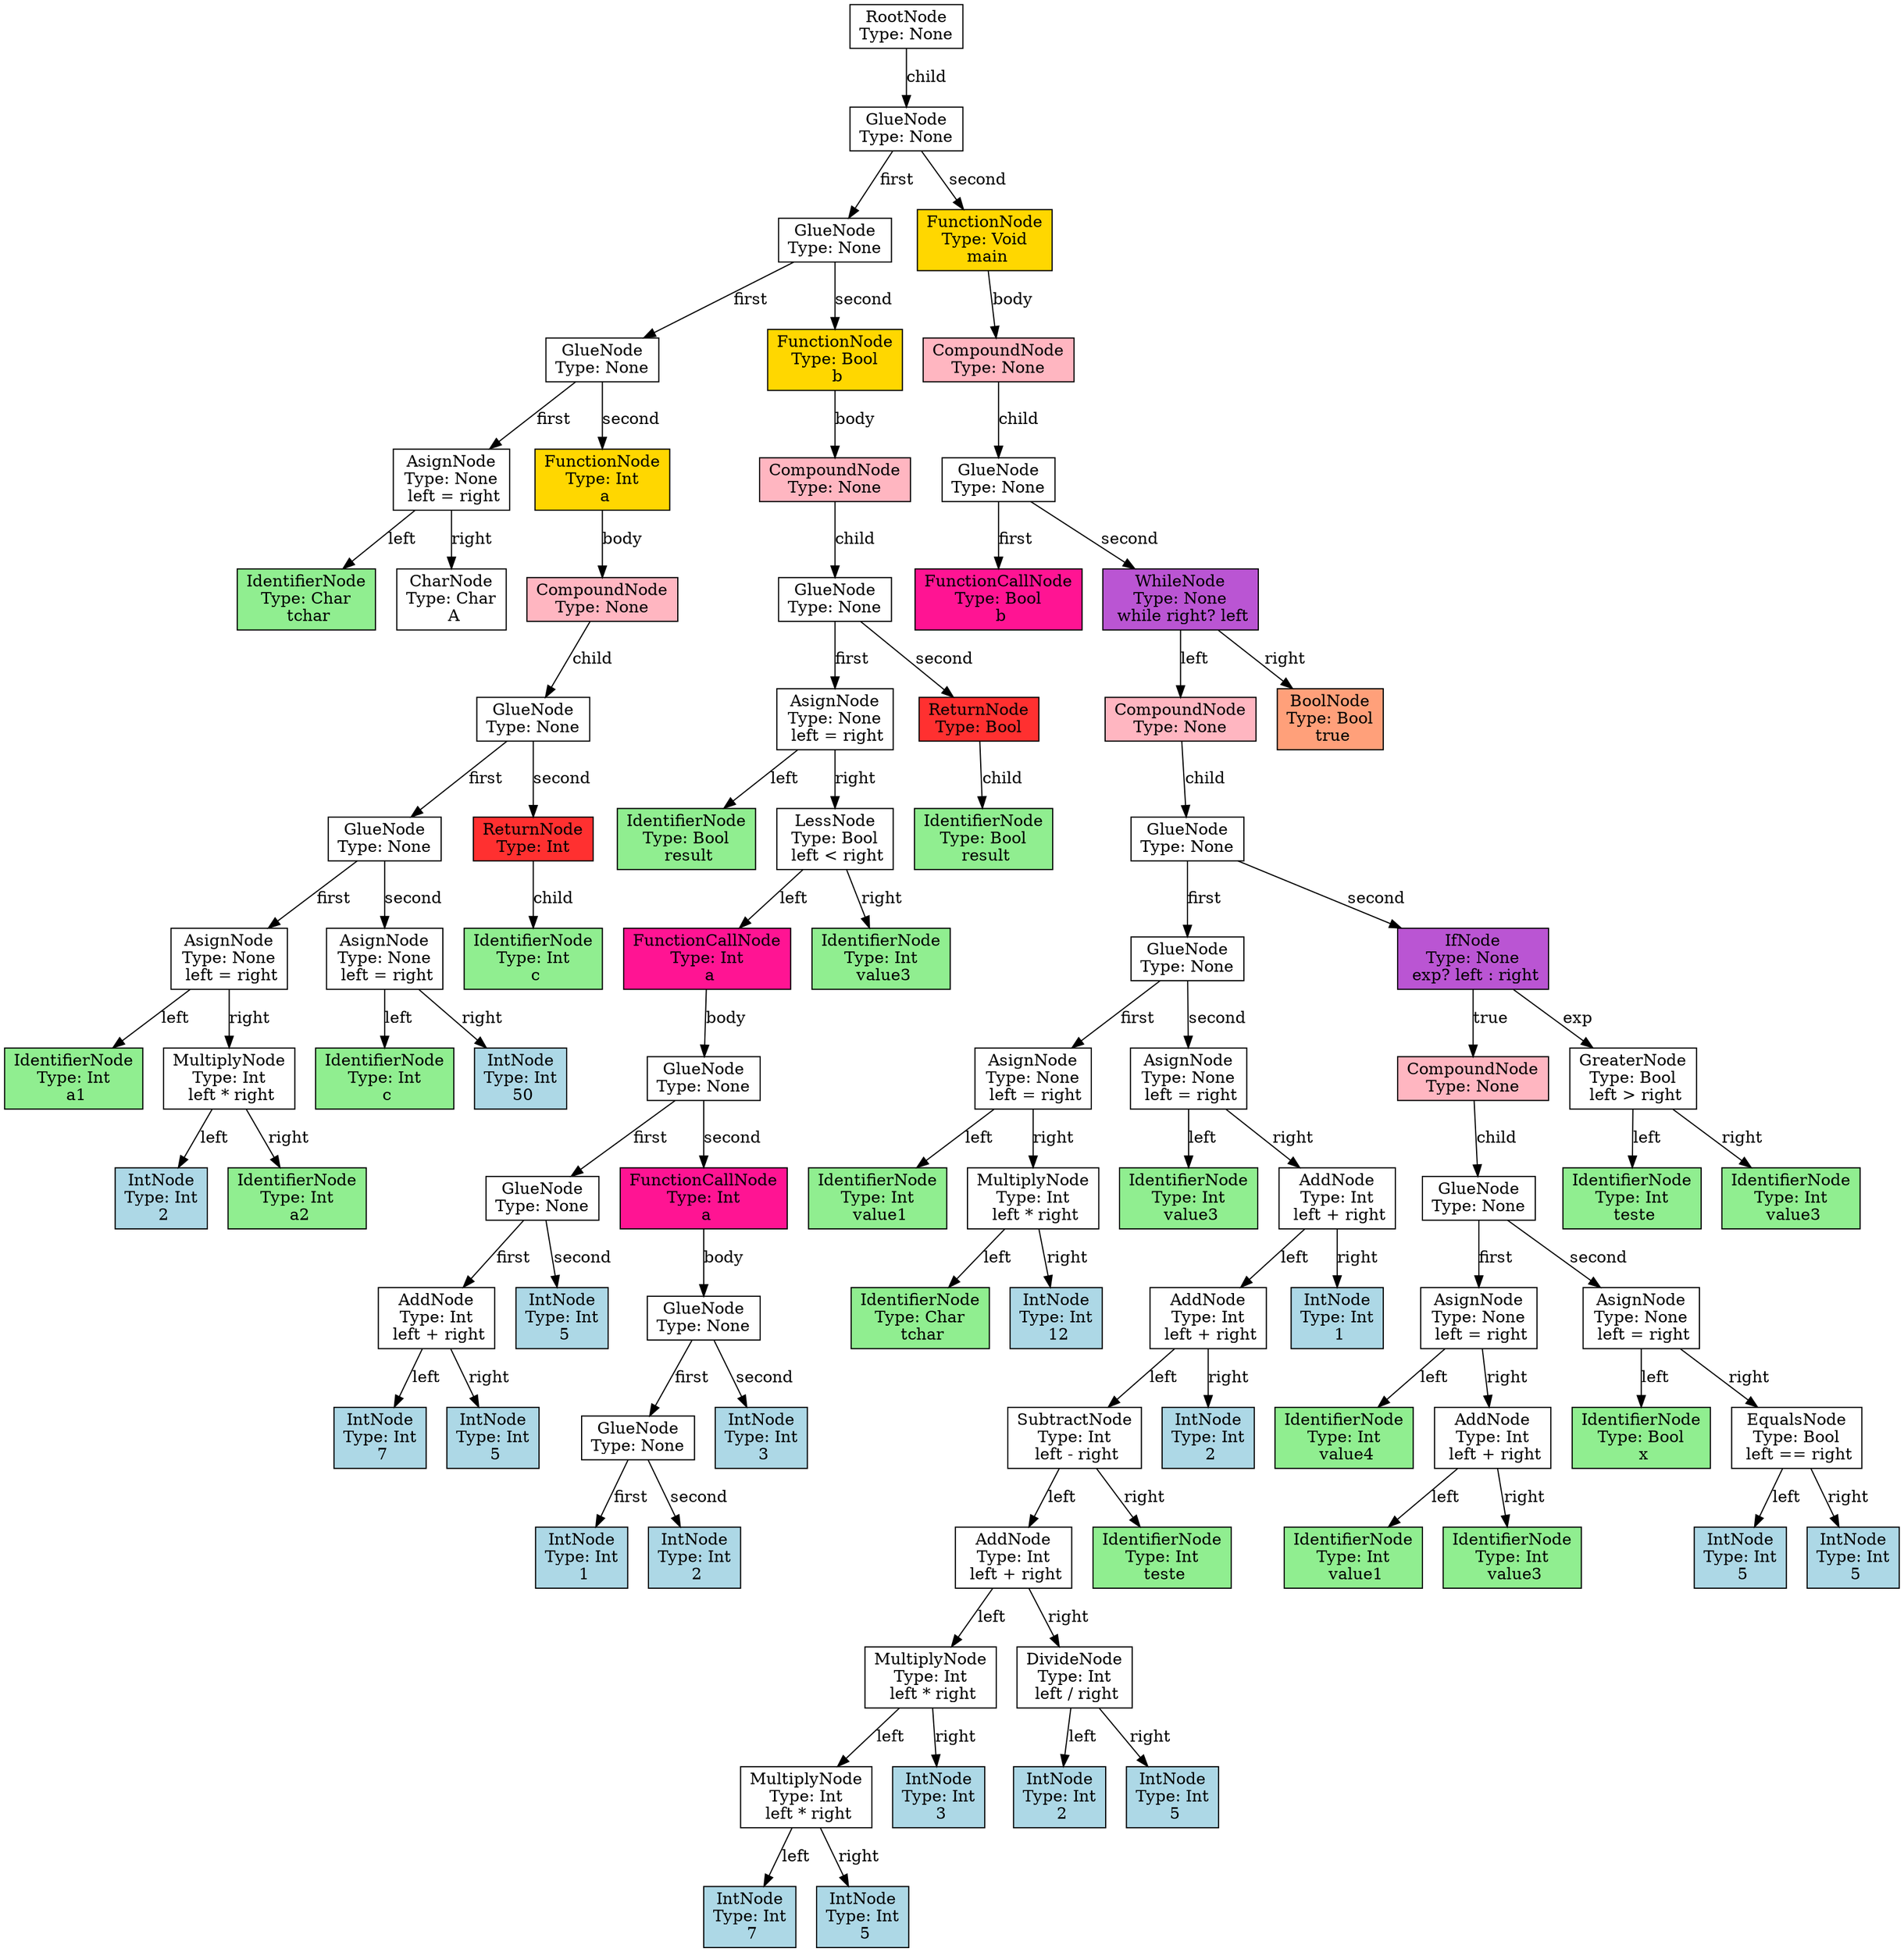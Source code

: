 digraph Tree {
  node [shape=box];

  node89 [label="RootNode\nType: None", style=filled, fillcolor=white];
  node88 [label="GlueNode\nType: None", style=filled, fillcolor=white];
  node40 [label="GlueNode\nType: None", style=filled, fillcolor=white];
  node17 [label="GlueNode\nType: None", style=filled, fillcolor=white];
  node2 [label="AsignNode\nType: None\n left = right", style=filled, fillcolor=white];
  node1 [label="IdentifierNode\nType: Char\n tchar", style=filled, fillcolor=lightgreen];
  node2 -> node1 [label="left"];
  node0 [label="CharNode\nType: Char\n A", style=filled, fillcolor=white];
  node2 -> node0 [label="right"];
  node17 -> node2 [label="first"];
  node16 [label="FunctionNode\nType: Int\n a", style=filled, fillcolor=gold];
  node15 [label="CompoundNode\nType: None", style=filled, fillcolor=lightpink];
  node14 [label="GlueNode\nType: None", style=filled, fillcolor=white];
  node11 [label="GlueNode\nType: None", style=filled, fillcolor=white];
  node7 [label="AsignNode\nType: None\n left = right", style=filled, fillcolor=white];
  node3 [label="IdentifierNode\nType: Int\n a1", style=filled, fillcolor=lightgreen];
  node7 -> node3 [label="left"];
  node6 [label="MultiplyNode\nType: Int\n left * right", style=filled, fillcolor=white];
  node5 [label="IntNode\nType: Int\n 2", style=filled, fillcolor=lightblue];
  node6 -> node5 [label="left"];
  node4 [label="IdentifierNode\nType: Int\n a2", style=filled, fillcolor=lightgreen];
  node6 -> node4 [label="right"];
  node7 -> node6 [label="right"];
  node11 -> node7 [label="first"];
  node10 [label="AsignNode\nType: None\n left = right", style=filled, fillcolor=white];
  node9 [label="IdentifierNode\nType: Int\n c", style=filled, fillcolor=lightgreen];
  node10 -> node9 [label="left"];
  node8 [label="IntNode\nType: Int\n 50", style=filled, fillcolor=lightblue];
  node10 -> node8 [label="right"];
  node11 -> node10 [label="second"];
  node14 -> node11 [label="first"];
  node13 [label="ReturnNode\nType: Int", style=filled, fillcolor=firebrick1];
  node12 [label="IdentifierNode\nType: Int\n c", style=filled, fillcolor=lightgreen];
  node13 -> node12 [label="child"];
  node14 -> node13 [label="second"];
  node15 -> node14 [label="child"];
  node16 -> node15 [label="body"];
  node17 -> node16 [label="second"];
  node40 -> node17 [label="first"];
  node39 [label="FunctionNode\nType: Bool\n b", style=filled, fillcolor=gold];
  node38 [label="CompoundNode\nType: None", style=filled, fillcolor=lightpink];
  node37 [label="GlueNode\nType: None", style=filled, fillcolor=white];
  node34 [label="AsignNode\nType: None\n left = right", style=filled, fillcolor=white];
  node33 [label="IdentifierNode\nType: Bool\n result", style=filled, fillcolor=lightgreen];
  node34 -> node33 [label="left"];
  node32 [label="LessNode\nType: Bool\n left < right", style=filled, fillcolor=white];
  node31 [label="FunctionCallNode\nType: Int\n a", style=filled, fillcolor=deeppink1];
  node30 [label="GlueNode\nType: None", style=filled, fillcolor=white];
  node23 [label="GlueNode\nType: None", style=filled, fillcolor=white];
  node21 [label="AddNode\nType: Int\n left + right", style=filled, fillcolor=white];
  node20 [label="IntNode\nType: Int\n 7", style=filled, fillcolor=lightblue];
  node21 -> node20 [label="left"];
  node19 [label="IntNode\nType: Int\n 5", style=filled, fillcolor=lightblue];
  node21 -> node19 [label="right"];
  node23 -> node21 [label="first"];
  node22 [label="IntNode\nType: Int\n 5", style=filled, fillcolor=lightblue];
  node23 -> node22 [label="second"];
  node30 -> node23 [label="first"];
  node29 [label="FunctionCallNode\nType: Int\n a", style=filled, fillcolor=deeppink1];
  node28 [label="GlueNode\nType: None", style=filled, fillcolor=white];
  node26 [label="GlueNode\nType: None", style=filled, fillcolor=white];
  node24 [label="IntNode\nType: Int\n 1", style=filled, fillcolor=lightblue];
  node26 -> node24 [label="first"];
  node25 [label="IntNode\nType: Int\n 2", style=filled, fillcolor=lightblue];
  node26 -> node25 [label="second"];
  node28 -> node26 [label="first"];
  node27 [label="IntNode\nType: Int\n 3", style=filled, fillcolor=lightblue];
  node28 -> node27 [label="second"];
  node29 -> node28 [label="body"];
  node30 -> node29 [label="second"];
  node31 -> node30 [label="body"];
  node32 -> node31 [label="left"];
  node18 [label="IdentifierNode\nType: Int\n value3", style=filled, fillcolor=lightgreen];
  node32 -> node18 [label="right"];
  node34 -> node32 [label="right"];
  node37 -> node34 [label="first"];
  node36 [label="ReturnNode\nType: Bool", style=filled, fillcolor=firebrick1];
  node35 [label="IdentifierNode\nType: Bool\n result", style=filled, fillcolor=lightgreen];
  node36 -> node35 [label="child"];
  node37 -> node36 [label="second"];
  node38 -> node37 [label="child"];
  node39 -> node38 [label="body"];
  node40 -> node39 [label="second"];
  node88 -> node40 [label="first"];
  node87 [label="FunctionNode\nType: Void\n main", style=filled, fillcolor=gold];
  node86 [label="CompoundNode\nType: None", style=filled, fillcolor=lightpink];
  node85 [label="GlueNode\nType: None", style=filled, fillcolor=white];
  node41 [label="FunctionCallNode\nType: Bool\n b", style=filled, fillcolor=deeppink1];
  node85 -> node41 [label="first"];
  node84 [label="WhileNode\nType: None\n while right? left", style=filled, fillcolor=mediumorchid];
  node83 [label="CompoundNode\nType: None", style=filled, fillcolor=lightpink];
  node82 [label="GlueNode\nType: None", style=filled, fillcolor=white];
  node65 [label="GlueNode\nType: None", style=filled, fillcolor=white];
  node47 [label="AsignNode\nType: None\n left = right", style=filled, fillcolor=white];
  node46 [label="IdentifierNode\nType: Int\n value1", style=filled, fillcolor=lightgreen];
  node47 -> node46 [label="left"];
  node45 [label="MultiplyNode\nType: Int\n left * right", style=filled, fillcolor=white];
  node44 [label="IdentifierNode\nType: Char\n tchar", style=filled, fillcolor=lightgreen];
  node45 -> node44 [label="left"];
  node43 [label="IntNode\nType: Int\n 12", style=filled, fillcolor=lightblue];
  node45 -> node43 [label="right"];
  node47 -> node45 [label="right"];
  node65 -> node47 [label="first"];
  node64 [label="AsignNode\nType: None\n left = right", style=filled, fillcolor=white];
  node48 [label="IdentifierNode\nType: Int\n value3", style=filled, fillcolor=lightgreen];
  node64 -> node48 [label="left"];
  node63 [label="AddNode\nType: Int\n left + right", style=filled, fillcolor=white];
  node62 [label="AddNode\nType: Int\n left + right", style=filled, fillcolor=white];
  node61 [label="SubtractNode\nType: Int\n left - right", style=filled, fillcolor=white];
  node60 [label="AddNode\nType: Int\n left + right", style=filled, fillcolor=white];
  node59 [label="MultiplyNode\nType: Int\n left * right", style=filled, fillcolor=white];
  node58 [label="MultiplyNode\nType: Int\n left * right", style=filled, fillcolor=white];
  node57 [label="IntNode\nType: Int\n 7", style=filled, fillcolor=lightblue];
  node58 -> node57 [label="left"];
  node56 [label="IntNode\nType: Int\n 5", style=filled, fillcolor=lightblue];
  node58 -> node56 [label="right"];
  node59 -> node58 [label="left"];
  node55 [label="IntNode\nType: Int\n 3", style=filled, fillcolor=lightblue];
  node59 -> node55 [label="right"];
  node60 -> node59 [label="left"];
  node54 [label="DivideNode\nType: Int\n left / right", style=filled, fillcolor=white];
  node53 [label="IntNode\nType: Int\n 2", style=filled, fillcolor=lightblue];
  node54 -> node53 [label="left"];
  node52 [label="IntNode\nType: Int\n 5", style=filled, fillcolor=lightblue];
  node54 -> node52 [label="right"];
  node60 -> node54 [label="right"];
  node61 -> node60 [label="left"];
  node51 [label="IdentifierNode\nType: Int\n teste", style=filled, fillcolor=lightgreen];
  node61 -> node51 [label="right"];
  node62 -> node61 [label="left"];
  node50 [label="IntNode\nType: Int\n 2", style=filled, fillcolor=lightblue];
  node62 -> node50 [label="right"];
  node63 -> node62 [label="left"];
  node49 [label="IntNode\nType: Int\n 1", style=filled, fillcolor=lightblue];
  node63 -> node49 [label="right"];
  node64 -> node63 [label="right"];
  node65 -> node64 [label="second"];
  node82 -> node65 [label="first"];
  node81 [label="IfNode\nType: None\n exp? left : right", style=filled, fillcolor=mediumorchid];
  node80 [label="CompoundNode\nType: None", style=filled, fillcolor=lightpink];
  node79 [label="GlueNode\nType: None", style=filled, fillcolor=white];
  node73 [label="AsignNode\nType: None\n left = right", style=filled, fillcolor=white];
  node72 [label="IdentifierNode\nType: Int\n value4", style=filled, fillcolor=lightgreen];
  node73 -> node72 [label="left"];
  node71 [label="AddNode\nType: Int\n left + right", style=filled, fillcolor=white];
  node70 [label="IdentifierNode\nType: Int\n value1", style=filled, fillcolor=lightgreen];
  node71 -> node70 [label="left"];
  node69 [label="IdentifierNode\nType: Int\n value3", style=filled, fillcolor=lightgreen];
  node71 -> node69 [label="right"];
  node73 -> node71 [label="right"];
  node79 -> node73 [label="first"];
  node78 [label="AsignNode\nType: None\n left = right", style=filled, fillcolor=white];
  node77 [label="IdentifierNode\nType: Bool\n x", style=filled, fillcolor=lightgreen];
  node78 -> node77 [label="left"];
  node76 [label="EqualsNode\nType: Bool\n left == right", style=filled, fillcolor=white];
  node75 [label="IntNode\nType: Int\n 5", style=filled, fillcolor=lightblue];
  node76 -> node75 [label="left"];
  node74 [label="IntNode\nType: Int\n 5", style=filled, fillcolor=lightblue];
  node76 -> node74 [label="right"];
  node78 -> node76 [label="right"];
  node79 -> node78 [label="second"];
  node80 -> node79 [label="child"];
  node81 -> node80 [label="true"];
  node68 [label="GreaterNode\nType: Bool\n left > right", style=filled, fillcolor=white];
  node67 [label="IdentifierNode\nType: Int\n teste", style=filled, fillcolor=lightgreen];
  node68 -> node67 [label="left"];
  node66 [label="IdentifierNode\nType: Int\n value3", style=filled, fillcolor=lightgreen];
  node68 -> node66 [label="right"];
  node81 -> node68 [label="exp"];
  node82 -> node81 [label="second"];
  node83 -> node82 [label="child"];
  node84 -> node83 [label="left"];
  node42 [label="BoolNode\nType: Bool\n true", style=filled, fillcolor=lightsalmon];
  node84 -> node42 [label="right"];
  node85 -> node84 [label="second"];
  node86 -> node85 [label="child"];
  node87 -> node86 [label="body"];
  node88 -> node87 [label="second"];
  node89 -> node88 [label="child"];
}
